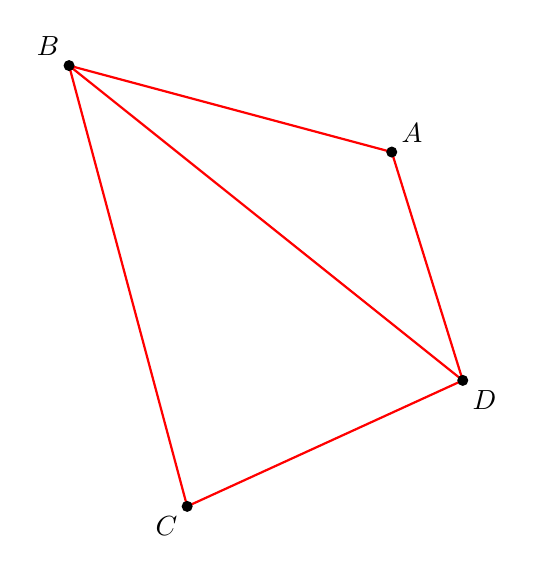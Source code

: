\begin{tikzpicture}

\tikzstyle{line} = [draw,  thick]
\tikzstyle{point} = [black]

\def\R{3}

\coordinate (O) at (0,0);
\coordinate (A) at (30:\R);
\coordinate (B) at (120:\R);
\coordinate (C) at (-90:\R);
\coordinate (D) at (3.5,-1.4);


\def\RR{2.7}
\coordinate (OO) at (1,-0.8);


\draw[line,red] (A)--(B)--(C)--(D)--cycle;

\draw[line,red] (B)--(D);
%\draw[line,red] (A)--(C);


%\draw[line,blue] (O) circle (\R);
%\draw[line,green!80!black] (1,-0.6) circle (2.6);

%\draw[line,blue] (-0.15,-0.9) circle (3.7);
%\draw[line,green!80!black] (0.7,0.2) circle (3.2);



\foreach \point/\position in {A/above right,B/above left,C/below left,D/below right}{
  \fill[point] (\point) circle (2pt) node[\position]{$\point$};
}


% \draw (O)--($(A)!0.5!(B)$) -- ([turn]0:1cm);
% \draw (O)--($(A)!0.5!(C)$) -- ([turn]0:1cm);
% \draw (O)--($(B)!0.5!(C)$) -- ([turn]0:1cm);


\end{tikzpicture}